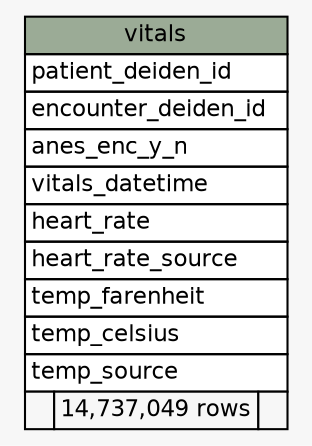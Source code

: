 // dot 2.38.0 on Linux 4.15.0-34-generic
// SchemaSpy rev 590
digraph "vitals" {
  graph [
    rankdir="RL"
    bgcolor="#f7f7f7"
    nodesep="0.18"
    ranksep="0.46"
    fontname="Helvetica"
    fontsize="11"
  ];
  node [
    fontname="Helvetica"
    fontsize="11"
    shape="plaintext"
  ];
  edge [
    arrowsize="0.8"
  ];
  "vitals" [
    label=<
    <TABLE BORDER="0" CELLBORDER="1" CELLSPACING="0" BGCOLOR="#ffffff">
      <TR><TD COLSPAN="3" BGCOLOR="#9bab96" ALIGN="CENTER">vitals</TD></TR>
      <TR><TD PORT="patient_deiden_id" COLSPAN="3" ALIGN="LEFT">patient_deiden_id</TD></TR>
      <TR><TD PORT="encounter_deiden_id" COLSPAN="3" ALIGN="LEFT">encounter_deiden_id</TD></TR>
      <TR><TD PORT="anes_enc_y_n" COLSPAN="3" ALIGN="LEFT">anes_enc_y_n</TD></TR>
      <TR><TD PORT="vitals_datetime" COLSPAN="3" ALIGN="LEFT">vitals_datetime</TD></TR>
      <TR><TD PORT="heart_rate" COLSPAN="3" ALIGN="LEFT">heart_rate</TD></TR>
      <TR><TD PORT="heart_rate_source" COLSPAN="3" ALIGN="LEFT">heart_rate_source</TD></TR>
      <TR><TD PORT="temp_farenheit" COLSPAN="3" ALIGN="LEFT">temp_farenheit</TD></TR>
      <TR><TD PORT="temp_celsius" COLSPAN="3" ALIGN="LEFT">temp_celsius</TD></TR>
      <TR><TD PORT="temp_source" COLSPAN="3" ALIGN="LEFT">temp_source</TD></TR>
      <TR><TD ALIGN="LEFT" BGCOLOR="#f7f7f7">  </TD><TD ALIGN="RIGHT" BGCOLOR="#f7f7f7">14,737,049 rows</TD><TD ALIGN="RIGHT" BGCOLOR="#f7f7f7">  </TD></TR>
    </TABLE>>
    URL="tables/vitals.html"
    tooltip="vitals"
  ];
}
